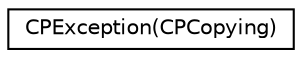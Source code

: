 digraph "Graphical Class Hierarchy"
{
  edge [fontname="Helvetica",fontsize="10",labelfontname="Helvetica",labelfontsize="10"];
  node [fontname="Helvetica",fontsize="10",shape=record];
  rankdir="LR";
  Node1 [label="CPException(CPCopying)",height=0.2,width=0.4,color="black", fillcolor="white", style="filled",URL="$category_c_p_exception_07_c_p_copying_08.html"];
}
